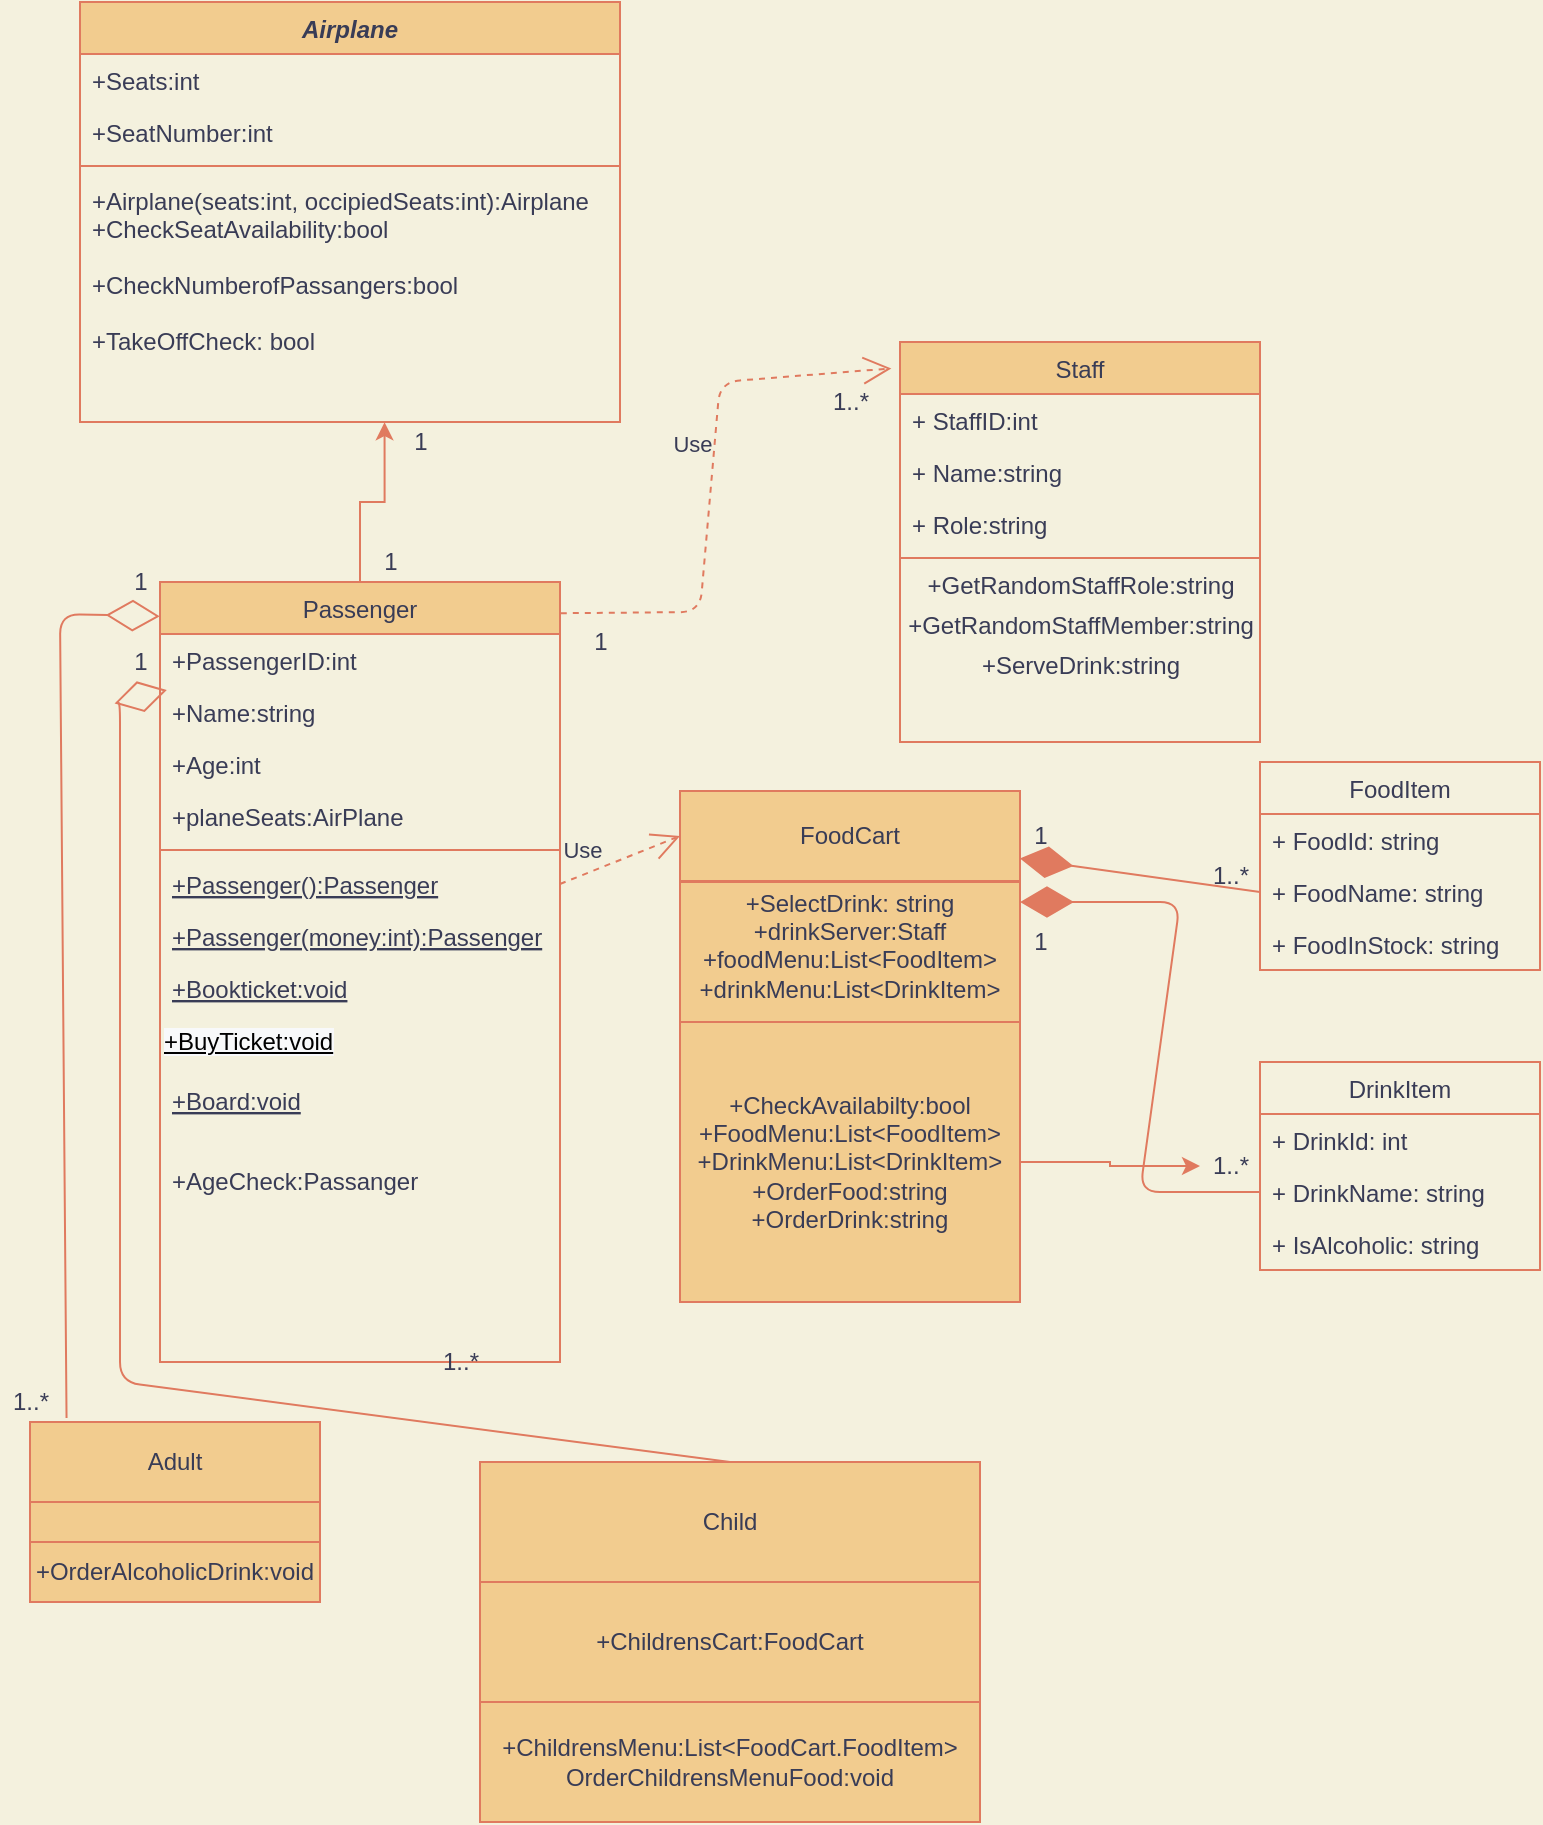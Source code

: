 <mxfile version="13.7.9" type="device"><diagram id="C5RBs43oDa-KdzZeNtuy" name="Page-1"><mxGraphModel dx="737" dy="325" grid="1" gridSize="10" guides="1" tooltips="1" connect="1" arrows="1" fold="1" page="1" pageScale="1" pageWidth="827" pageHeight="1169" background="#F4F1DE" math="0" shadow="0"><root><mxCell id="WIyWlLk6GJQsqaUBKTNV-0"/><mxCell id="WIyWlLk6GJQsqaUBKTNV-1" parent="WIyWlLk6GJQsqaUBKTNV-0"/><mxCell id="zkfFHV4jXpPFQw0GAbJ--0" value="Airplane" style="swimlane;fontStyle=3;align=center;verticalAlign=top;childLayout=stackLayout;horizontal=1;startSize=26;horizontalStack=0;resizeParent=1;resizeLast=0;collapsible=1;marginBottom=0;rounded=0;shadow=0;strokeWidth=1;fillColor=#F2CC8F;strokeColor=#E07A5F;fontColor=#393C56;" parent="WIyWlLk6GJQsqaUBKTNV-1" vertex="1"><mxGeometry x="70" y="90" width="270" height="210" as="geometry"><mxRectangle x="230" y="140" width="160" height="26" as="alternateBounds"/></mxGeometry></mxCell><mxCell id="zkfFHV4jXpPFQw0GAbJ--1" value="+Seats:int" style="text;align=left;verticalAlign=top;spacingLeft=4;spacingRight=4;overflow=hidden;rotatable=0;points=[[0,0.5],[1,0.5]];portConstraint=eastwest;fontColor=#393C56;" parent="zkfFHV4jXpPFQw0GAbJ--0" vertex="1"><mxGeometry y="26" width="270" height="26" as="geometry"/></mxCell><mxCell id="zkfFHV4jXpPFQw0GAbJ--2" value="+SeatNumber:int" style="text;align=left;verticalAlign=top;spacingLeft=4;spacingRight=4;overflow=hidden;rotatable=0;points=[[0,0.5],[1,0.5]];portConstraint=eastwest;rounded=0;shadow=0;html=0;fontColor=#393C56;" parent="zkfFHV4jXpPFQw0GAbJ--0" vertex="1"><mxGeometry y="52" width="270" height="26" as="geometry"/></mxCell><mxCell id="zkfFHV4jXpPFQw0GAbJ--4" value="" style="line;html=1;strokeWidth=1;align=left;verticalAlign=middle;spacingTop=-1;spacingLeft=3;spacingRight=3;rotatable=0;labelPosition=right;points=[];portConstraint=eastwest;fillColor=#F2CC8F;strokeColor=#E07A5F;fontColor=#393C56;labelBackgroundColor=#F4F1DE;" parent="zkfFHV4jXpPFQw0GAbJ--0" vertex="1"><mxGeometry y="78" width="270" height="8" as="geometry"/></mxCell><mxCell id="zkfFHV4jXpPFQw0GAbJ--5" value="+Airplane(seats:int, occipiedSeats:int):Airplane &#10;+CheckSeatAvailability:bool&#10;&#10;+CheckNumberofPassangers:bool&#10; &#10;+TakeOffCheck: bool" style="text;align=left;verticalAlign=top;spacingLeft=4;spacingRight=4;overflow=hidden;rotatable=0;points=[[0,0.5],[1,0.5]];portConstraint=eastwest;fontColor=#393C56;" parent="zkfFHV4jXpPFQw0GAbJ--0" vertex="1"><mxGeometry y="86" width="270" height="124" as="geometry"/></mxCell><mxCell id="MU2zD9gQPs0BDIQ2JjMA-5" style="edgeStyle=orthogonalEdgeStyle;rounded=0;orthogonalLoop=1;jettySize=auto;html=1;exitX=0.5;exitY=0;exitDx=0;exitDy=0;entryX=0.564;entryY=1.001;entryDx=0;entryDy=0;entryPerimeter=0;strokeColor=#E07A5F;fontColor=#393C56;labelBackgroundColor=#F4F1DE;" parent="WIyWlLk6GJQsqaUBKTNV-1" source="zkfFHV4jXpPFQw0GAbJ--6" target="zkfFHV4jXpPFQw0GAbJ--5" edge="1"><mxGeometry relative="1" as="geometry"><mxPoint x="240" y="300" as="targetPoint"/></mxGeometry></mxCell><mxCell id="zkfFHV4jXpPFQw0GAbJ--6" value="Passenger" style="swimlane;fontStyle=0;align=center;verticalAlign=top;childLayout=stackLayout;horizontal=1;startSize=26;horizontalStack=0;resizeParent=1;resizeLast=0;collapsible=1;marginBottom=0;rounded=0;shadow=0;strokeWidth=1;fillColor=#F2CC8F;strokeColor=#E07A5F;fontColor=#393C56;" parent="WIyWlLk6GJQsqaUBKTNV-1" vertex="1"><mxGeometry x="110" y="380" width="200" height="390" as="geometry"><mxRectangle x="130" y="380" width="160" height="26" as="alternateBounds"/></mxGeometry></mxCell><mxCell id="zkfFHV4jXpPFQw0GAbJ--7" value="+PassengerID:int&#10;&#10;" style="text;align=left;verticalAlign=top;spacingLeft=4;spacingRight=4;overflow=hidden;rotatable=0;points=[[0,0.5],[1,0.5]];portConstraint=eastwest;fontColor=#393C56;" parent="zkfFHV4jXpPFQw0GAbJ--6" vertex="1"><mxGeometry y="26" width="200" height="26" as="geometry"/></mxCell><mxCell id="zkfFHV4jXpPFQw0GAbJ--8" value="+Name:string" style="text;align=left;verticalAlign=top;spacingLeft=4;spacingRight=4;overflow=hidden;rotatable=0;points=[[0,0.5],[1,0.5]];portConstraint=eastwest;rounded=0;shadow=0;html=0;fontColor=#393C56;" parent="zkfFHV4jXpPFQw0GAbJ--6" vertex="1"><mxGeometry y="52" width="200" height="26" as="geometry"/></mxCell><mxCell id="MU2zD9gQPs0BDIQ2JjMA-3" value="+Age:int" style="text;align=left;verticalAlign=top;spacingLeft=4;spacingRight=4;overflow=hidden;rotatable=0;points=[[0,0.5],[1,0.5]];portConstraint=eastwest;rounded=0;shadow=0;html=0;fontColor=#393C56;" parent="zkfFHV4jXpPFQw0GAbJ--6" vertex="1"><mxGeometry y="78" width="200" height="26" as="geometry"/></mxCell><mxCell id="GsjaBNkm1_vEF_FZeGBL-22" value="+planeSeats:AirPlane" style="text;align=left;verticalAlign=top;spacingLeft=4;spacingRight=4;overflow=hidden;rotatable=0;points=[[0,0.5],[1,0.5]];portConstraint=eastwest;rounded=0;shadow=0;html=0;fontColor=#393C56;" parent="zkfFHV4jXpPFQw0GAbJ--6" vertex="1"><mxGeometry y="104" width="200" height="26" as="geometry"/></mxCell><mxCell id="zkfFHV4jXpPFQw0GAbJ--9" value="" style="line;html=1;strokeWidth=1;align=left;verticalAlign=middle;spacingTop=-1;spacingLeft=3;spacingRight=3;rotatable=0;labelPosition=right;points=[];portConstraint=eastwest;fillColor=#F2CC8F;strokeColor=#E07A5F;fontColor=#393C56;labelBackgroundColor=#F4F1DE;" parent="zkfFHV4jXpPFQw0GAbJ--6" vertex="1"><mxGeometry y="130" width="200" height="8" as="geometry"/></mxCell><mxCell id="1AM1G8eTV0i7_VV6lDFo-3" value="+Passenger():Passenger" style="text;align=left;verticalAlign=top;spacingLeft=4;spacingRight=4;overflow=hidden;rotatable=0;points=[[0,0.5],[1,0.5]];portConstraint=eastwest;fontStyle=4;fontColor=#393C56;" parent="zkfFHV4jXpPFQw0GAbJ--6" vertex="1"><mxGeometry y="138" width="200" height="26" as="geometry"/></mxCell><mxCell id="1AM1G8eTV0i7_VV6lDFo-1" value="+Passenger(money:int):Passenger" style="text;align=left;verticalAlign=top;spacingLeft=4;spacingRight=4;overflow=hidden;rotatable=0;points=[[0,0.5],[1,0.5]];portConstraint=eastwest;fontStyle=4;fontColor=#393C56;" parent="zkfFHV4jXpPFQw0GAbJ--6" vertex="1"><mxGeometry y="164" width="200" height="26" as="geometry"/></mxCell><mxCell id="zkfFHV4jXpPFQw0GAbJ--10" value="+Bookticket:void" style="text;align=left;verticalAlign=top;spacingLeft=4;spacingRight=4;overflow=hidden;rotatable=0;points=[[0,0.5],[1,0.5]];portConstraint=eastwest;fontStyle=4;fontColor=#393C56;" parent="zkfFHV4jXpPFQw0GAbJ--6" vertex="1"><mxGeometry y="190" width="200" height="26" as="geometry"/></mxCell><mxCell id="GylHUfk5qMJnPZIHVrpr-0" value="&lt;span style=&quot;color: rgb(0 , 0 , 0) ; font-family: &amp;#34;helvetica&amp;#34; ; font-size: 12px ; font-style: normal ; font-weight: 400 ; letter-spacing: normal ; text-align: left ; text-indent: 0px ; text-transform: none ; word-spacing: 0px ; background-color: rgb(248 , 249 , 250) ; text-decoration: underline ; display: inline ; float: none&quot;&gt;+BuyTicket:void&lt;/span&gt;" style="text;whiteSpace=wrap;html=1;fontColor=#393C56;" parent="zkfFHV4jXpPFQw0GAbJ--6" vertex="1"><mxGeometry y="216" width="200" height="30" as="geometry"/></mxCell><mxCell id="1AM1G8eTV0i7_VV6lDFo-2" value="+Board:void" style="text;align=left;verticalAlign=top;spacingLeft=4;spacingRight=4;overflow=hidden;rotatable=0;points=[[0,0.5],[1,0.5]];portConstraint=eastwest;fontStyle=4;fontColor=#393C56;" parent="zkfFHV4jXpPFQw0GAbJ--6" vertex="1"><mxGeometry y="246" width="200" height="26" as="geometry"/></mxCell><mxCell id="zkfFHV4jXpPFQw0GAbJ--11" value="&#10;+AgeCheck:Passanger" style="text;align=left;verticalAlign=top;spacingLeft=4;spacingRight=4;overflow=hidden;rotatable=0;points=[[0,0.5],[1,0.5]];portConstraint=eastwest;fontColor=#393C56;" parent="zkfFHV4jXpPFQw0GAbJ--6" vertex="1"><mxGeometry y="272" width="200" height="92" as="geometry"/></mxCell><mxCell id="H4hYB8yXeJJJpQe6vzuN-0" value="FoodItem" style="swimlane;fontStyle=0;childLayout=stackLayout;horizontal=1;startSize=26;fillColor=none;horizontalStack=0;resizeParent=1;resizeParentMax=0;resizeLast=0;collapsible=1;marginBottom=0;strokeColor=#E07A5F;fontColor=#393C56;" parent="WIyWlLk6GJQsqaUBKTNV-1" vertex="1"><mxGeometry x="660" y="470" width="140" height="104" as="geometry"/></mxCell><mxCell id="H4hYB8yXeJJJpQe6vzuN-1" value="+ FoodId: string" style="text;strokeColor=none;fillColor=none;align=left;verticalAlign=top;spacingLeft=4;spacingRight=4;overflow=hidden;rotatable=0;points=[[0,0.5],[1,0.5]];portConstraint=eastwest;fontColor=#393C56;" parent="H4hYB8yXeJJJpQe6vzuN-0" vertex="1"><mxGeometry y="26" width="140" height="26" as="geometry"/></mxCell><mxCell id="H4hYB8yXeJJJpQe6vzuN-2" value="+ FoodName: string" style="text;strokeColor=none;fillColor=none;align=left;verticalAlign=top;spacingLeft=4;spacingRight=4;overflow=hidden;rotatable=0;points=[[0,0.5],[1,0.5]];portConstraint=eastwest;fontColor=#393C56;" parent="H4hYB8yXeJJJpQe6vzuN-0" vertex="1"><mxGeometry y="52" width="140" height="26" as="geometry"/></mxCell><mxCell id="H4hYB8yXeJJJpQe6vzuN-3" value="+ FoodInStock: string" style="text;strokeColor=none;fillColor=none;align=left;verticalAlign=top;spacingLeft=4;spacingRight=4;overflow=hidden;rotatable=0;points=[[0,0.5],[1,0.5]];portConstraint=eastwest;fontColor=#393C56;" parent="H4hYB8yXeJJJpQe6vzuN-0" vertex="1"><mxGeometry y="78" width="140" height="26" as="geometry"/></mxCell><mxCell id="MU2zD9gQPs0BDIQ2JjMA-9" value="Adult" style="rounded=0;whiteSpace=wrap;html=1;fillColor=#F2CC8F;strokeColor=#E07A5F;fontColor=#393C56;" parent="WIyWlLk6GJQsqaUBKTNV-1" vertex="1"><mxGeometry x="45" y="800" width="145" height="40" as="geometry"/></mxCell><mxCell id="MU2zD9gQPs0BDIQ2JjMA-16" value="+ChildrensCart:FoodCart" style="rounded=0;whiteSpace=wrap;html=1;fillColor=#F2CC8F;strokeColor=#E07A5F;fontColor=#393C56;" parent="WIyWlLk6GJQsqaUBKTNV-1" vertex="1"><mxGeometry x="270" y="820" width="250" height="180" as="geometry"/></mxCell><mxCell id="MU2zD9gQPs0BDIQ2JjMA-17" value="Child" style="rounded=0;whiteSpace=wrap;html=1;fillColor=#F2CC8F;strokeColor=#E07A5F;fontColor=#393C56;" parent="WIyWlLk6GJQsqaUBKTNV-1" vertex="1"><mxGeometry x="270" y="820" width="250" height="60" as="geometry"/></mxCell><mxCell id="MU2zD9gQPs0BDIQ2JjMA-23" value="" style="edgeStyle=orthogonalEdgeStyle;rounded=0;orthogonalLoop=1;jettySize=auto;html=1;strokeColor=#E07A5F;fontColor=#393C56;labelBackgroundColor=#F4F1DE;" parent="WIyWlLk6GJQsqaUBKTNV-1" source="MU2zD9gQPs0BDIQ2JjMA-19" target="MU2zD9gQPs0BDIQ2JjMA-21" edge="1"><mxGeometry relative="1" as="geometry"/></mxCell><mxCell id="MU2zD9gQPs0BDIQ2JjMA-19" value="FoodCart" style="rounded=0;whiteSpace=wrap;html=1;fillColor=#F2CC8F;strokeColor=#E07A5F;fontColor=#393C56;" parent="WIyWlLk6GJQsqaUBKTNV-1" vertex="1"><mxGeometry x="370" y="484.5" width="170" height="45" as="geometry"/></mxCell><mxCell id="MU2zD9gQPs0BDIQ2JjMA-21" value="&lt;span style=&quot;text-align: left&quot;&gt;+SelectDrink: string&lt;br&gt;+drinkServer:Staff&lt;/span&gt;&lt;br&gt;+foodMenu:List&amp;lt;FoodItem&amp;gt;&lt;br&gt;+drinkMenu:List&amp;lt;DrinkItem&amp;gt;&lt;br&gt;&lt;br&gt;&lt;div&gt;&lt;/div&gt;" style="rounded=0;whiteSpace=wrap;html=1;fillColor=#F2CC8F;strokeColor=#E07A5F;fontColor=#393C56;" parent="WIyWlLk6GJQsqaUBKTNV-1" vertex="1"><mxGeometry x="370" y="530" width="170" height="77" as="geometry"/></mxCell><mxCell id="c7TCbnL06RQRQMk-9qu_-0" value="" style="edgeStyle=orthogonalEdgeStyle;rounded=0;orthogonalLoop=1;jettySize=auto;html=1;strokeColor=#E07A5F;fontColor=#393C56;labelBackgroundColor=#F4F1DE;" parent="WIyWlLk6GJQsqaUBKTNV-1" source="MU2zD9gQPs0BDIQ2JjMA-22" target="GsjaBNkm1_vEF_FZeGBL-2" edge="1"><mxGeometry relative="1" as="geometry"/></mxCell><mxCell id="MU2zD9gQPs0BDIQ2JjMA-22" value="+CheckAvailabilty:bool&lt;br&gt;+FoodMenu:List&amp;lt;FoodItem&amp;gt;&lt;br&gt;+DrinkMenu:List&amp;lt;DrinkItem&amp;gt;&lt;br&gt;&lt;span style=&quot;text-align: left&quot;&gt;+OrderFood:string&lt;/span&gt;&lt;br style=&quot;padding: 0px ; margin: 0px ; text-align: left&quot;&gt;&lt;span style=&quot;text-align: left&quot;&gt;+OrderDrink:string&lt;/span&gt;" style="rounded=0;whiteSpace=wrap;html=1;fillColor=#F2CC8F;strokeColor=#E07A5F;fontColor=#393C56;" parent="WIyWlLk6GJQsqaUBKTNV-1" vertex="1"><mxGeometry x="370" y="600" width="170" height="140" as="geometry"/></mxCell><mxCell id="zkfFHV4jXpPFQw0GAbJ--13" value="Staff" style="swimlane;fontStyle=0;align=center;verticalAlign=top;childLayout=stackLayout;horizontal=1;startSize=26;horizontalStack=0;resizeParent=1;resizeLast=0;collapsible=1;marginBottom=0;rounded=0;shadow=0;strokeWidth=1;fillColor=#F2CC8F;strokeColor=#E07A5F;fontColor=#393C56;" parent="WIyWlLk6GJQsqaUBKTNV-1" vertex="1"><mxGeometry x="480" y="260" width="180" height="200" as="geometry"><mxRectangle x="340" y="380" width="170" height="26" as="alternateBounds"/></mxGeometry></mxCell><mxCell id="MU2zD9gQPs0BDIQ2JjMA-2" value="+ StaffID:int" style="text;align=left;verticalAlign=top;spacingLeft=4;spacingRight=4;overflow=hidden;rotatable=0;points=[[0,0.5],[1,0.5]];portConstraint=eastwest;fontColor=#393C56;" parent="zkfFHV4jXpPFQw0GAbJ--13" vertex="1"><mxGeometry y="26" width="180" height="26" as="geometry"/></mxCell><mxCell id="MU2zD9gQPs0BDIQ2JjMA-0" value="+ Name:string" style="text;align=left;verticalAlign=top;spacingLeft=4;spacingRight=4;overflow=hidden;rotatable=0;points=[[0,0.5],[1,0.5]];portConstraint=eastwest;fontColor=#393C56;" parent="zkfFHV4jXpPFQw0GAbJ--13" vertex="1"><mxGeometry y="52" width="180" height="26" as="geometry"/></mxCell><mxCell id="zkfFHV4jXpPFQw0GAbJ--14" value="+ Role:string" style="text;align=left;verticalAlign=top;spacingLeft=4;spacingRight=4;overflow=hidden;rotatable=0;points=[[0,0.5],[1,0.5]];portConstraint=eastwest;fontColor=#393C56;" parent="zkfFHV4jXpPFQw0GAbJ--13" vertex="1"><mxGeometry y="78" width="180" height="26" as="geometry"/></mxCell><mxCell id="zkfFHV4jXpPFQw0GAbJ--15" value="" style="line;html=1;strokeWidth=1;align=left;verticalAlign=middle;spacingTop=-1;spacingLeft=3;spacingRight=3;rotatable=0;labelPosition=right;points=[];portConstraint=eastwest;fillColor=#F2CC8F;strokeColor=#E07A5F;fontColor=#393C56;labelBackgroundColor=#F4F1DE;" parent="zkfFHV4jXpPFQw0GAbJ--13" vertex="1"><mxGeometry y="104" width="180" height="8" as="geometry"/></mxCell><mxCell id="zQUj9DOsAEea4_AV6q-i-1" value="+GetRandomStaffRole:string" style="text;html=1;align=center;verticalAlign=middle;resizable=0;points=[];autosize=1;fontColor=#393C56;" parent="zkfFHV4jXpPFQw0GAbJ--13" vertex="1"><mxGeometry y="112" width="180" height="20" as="geometry"/></mxCell><mxCell id="zQUj9DOsAEea4_AV6q-i-0" value="+GetRandomStaffMember:string" style="text;html=1;align=center;verticalAlign=middle;resizable=0;points=[];autosize=1;fontColor=#393C56;" parent="zkfFHV4jXpPFQw0GAbJ--13" vertex="1"><mxGeometry y="132" width="180" height="20" as="geometry"/></mxCell><mxCell id="zQUj9DOsAEea4_AV6q-i-2" value="+ServeDrink:string" style="text;html=1;align=center;verticalAlign=middle;resizable=0;points=[];autosize=1;fontColor=#393C56;" parent="zkfFHV4jXpPFQw0GAbJ--13" vertex="1"><mxGeometry y="152" width="180" height="20" as="geometry"/></mxCell><mxCell id="H4hYB8yXeJJJpQe6vzuN-4" value="" style="endArrow=diamondThin;endFill=1;endSize=24;html=1;exitX=0;exitY=0.5;exitDx=0;exitDy=0;entryX=1;entryY=0.75;entryDx=0;entryDy=0;strokeColor=#E07A5F;fontColor=#393C56;labelBackgroundColor=#F4F1DE;" parent="WIyWlLk6GJQsqaUBKTNV-1" source="H4hYB8yXeJJJpQe6vzuN-2" target="MU2zD9gQPs0BDIQ2JjMA-19" edge="1"><mxGeometry width="160" relative="1" as="geometry"><mxPoint x="350" y="150" as="sourcePoint"/><mxPoint x="350" y="220" as="targetPoint"/></mxGeometry></mxCell><mxCell id="H4hYB8yXeJJJpQe6vzuN-12" value="" style="endArrow=diamondThin;endFill=1;endSize=24;html=1;exitX=0;exitY=0.5;exitDx=0;exitDy=0;strokeColor=#E07A5F;fontColor=#393C56;labelBackgroundColor=#F4F1DE;" parent="WIyWlLk6GJQsqaUBKTNV-1" source="H4hYB8yXeJJJpQe6vzuN-10" edge="1"><mxGeometry width="160" relative="1" as="geometry"><mxPoint x="580" y="790" as="sourcePoint"/><mxPoint x="540" y="540" as="targetPoint"/><Array as="points"><mxPoint x="600" y="685"/><mxPoint x="620" y="540"/></Array></mxGeometry></mxCell><mxCell id="H4hYB8yXeJJJpQe6vzuN-8" value="DrinkItem" style="swimlane;fontStyle=0;childLayout=stackLayout;horizontal=1;startSize=26;fillColor=none;horizontalStack=0;resizeParent=1;resizeParentMax=0;resizeLast=0;collapsible=1;marginBottom=0;strokeColor=#E07A5F;fontColor=#393C56;" parent="WIyWlLk6GJQsqaUBKTNV-1" vertex="1"><mxGeometry x="660" y="620" width="140" height="104" as="geometry"/></mxCell><mxCell id="H4hYB8yXeJJJpQe6vzuN-9" value="+ DrinkId: int" style="text;strokeColor=none;fillColor=none;align=left;verticalAlign=top;spacingLeft=4;spacingRight=4;overflow=hidden;rotatable=0;points=[[0,0.5],[1,0.5]];portConstraint=eastwest;fontColor=#393C56;" parent="H4hYB8yXeJJJpQe6vzuN-8" vertex="1"><mxGeometry y="26" width="140" height="26" as="geometry"/></mxCell><mxCell id="H4hYB8yXeJJJpQe6vzuN-10" value="+ DrinkName: string" style="text;strokeColor=none;fillColor=none;align=left;verticalAlign=top;spacingLeft=4;spacingRight=4;overflow=hidden;rotatable=0;points=[[0,0.5],[1,0.5]];portConstraint=eastwest;fontColor=#393C56;" parent="H4hYB8yXeJJJpQe6vzuN-8" vertex="1"><mxGeometry y="52" width="140" height="26" as="geometry"/></mxCell><mxCell id="H4hYB8yXeJJJpQe6vzuN-11" value="+ IsAlcoholic: string" style="text;strokeColor=none;fillColor=none;align=left;verticalAlign=top;spacingLeft=4;spacingRight=4;overflow=hidden;rotatable=0;points=[[0,0.5],[1,0.5]];portConstraint=eastwest;fontColor=#393C56;" parent="H4hYB8yXeJJJpQe6vzuN-8" vertex="1"><mxGeometry y="78" width="140" height="26" as="geometry"/></mxCell><mxCell id="H4hYB8yXeJJJpQe6vzuN-17" value="" style="endArrow=diamondThin;endFill=0;endSize=24;html=1;entryX=-0.001;entryY=0.044;entryDx=0;entryDy=0;entryPerimeter=0;exitX=0.126;exitY=-0.05;exitDx=0;exitDy=0;exitPerimeter=0;strokeColor=#E07A5F;fontColor=#393C56;labelBackgroundColor=#F4F1DE;" parent="WIyWlLk6GJQsqaUBKTNV-1" source="MU2zD9gQPs0BDIQ2JjMA-9" target="zkfFHV4jXpPFQw0GAbJ--6" edge="1"><mxGeometry width="160" relative="1" as="geometry"><mxPoint x="60" y="790" as="sourcePoint"/><mxPoint x="70" y="390" as="targetPoint"/><Array as="points"><mxPoint x="60" y="396"/></Array></mxGeometry></mxCell><mxCell id="H4hYB8yXeJJJpQe6vzuN-18" value="" style="endArrow=diamondThin;endFill=0;endSize=24;html=1;exitX=0.5;exitY=0;exitDx=0;exitDy=0;entryX=0.017;entryY=0.076;entryDx=0;entryDy=0;entryPerimeter=0;strokeColor=#E07A5F;fontColor=#393C56;labelBackgroundColor=#F4F1DE;" parent="WIyWlLk6GJQsqaUBKTNV-1" source="MU2zD9gQPs0BDIQ2JjMA-17" target="zkfFHV4jXpPFQw0GAbJ--8" edge="1"><mxGeometry width="160" relative="1" as="geometry"><mxPoint x="230" y="690" as="sourcePoint"/><mxPoint x="90" y="430" as="targetPoint"/><Array as="points"><mxPoint x="90" y="780"/><mxPoint x="90" y="440"/></Array></mxGeometry></mxCell><mxCell id="H4hYB8yXeJJJpQe6vzuN-22" value="Use" style="endArrow=open;endSize=12;dashed=1;html=1;exitX=1.002;exitY=0.04;exitDx=0;exitDy=0;exitPerimeter=0;entryX=-0.024;entryY=0.066;entryDx=0;entryDy=0;entryPerimeter=0;strokeColor=#E07A5F;fontColor=#393C56;labelBackgroundColor=#F4F1DE;" parent="WIyWlLk6GJQsqaUBKTNV-1" source="zkfFHV4jXpPFQw0GAbJ--6" target="zkfFHV4jXpPFQw0GAbJ--13" edge="1"><mxGeometry x="0.134" y="11" width="160" relative="1" as="geometry"><mxPoint x="310" y="380" as="sourcePoint"/><mxPoint x="470" y="380" as="targetPoint"/><Array as="points"><mxPoint x="380" y="395"/><mxPoint x="390" y="280"/></Array><mxPoint y="1" as="offset"/></mxGeometry></mxCell><mxCell id="H4hYB8yXeJJJpQe6vzuN-23" value="Use" style="endArrow=open;endSize=12;dashed=1;html=1;entryX=0;entryY=0.5;entryDx=0;entryDy=0;exitX=1;exitY=0.5;exitDx=0;exitDy=0;strokeColor=#E07A5F;fontColor=#393C56;labelBackgroundColor=#F4F1DE;" parent="WIyWlLk6GJQsqaUBKTNV-1" source="1AM1G8eTV0i7_VV6lDFo-3" target="MU2zD9gQPs0BDIQ2JjMA-19" edge="1"><mxGeometry x="-0.47" y="12" width="160" relative="1" as="geometry"><mxPoint x="310" y="540" as="sourcePoint"/><mxPoint x="470" y="540" as="targetPoint"/><Array as="points"/><mxPoint as="offset"/></mxGeometry></mxCell><mxCell id="1v8_85tVZQYnIvCJg-0--1" value="+OrderAlcoholicDrink:void" style="rounded=0;whiteSpace=wrap;html=1;fillColor=#F2CC8F;strokeColor=#E07A5F;fontColor=#393C56;" parent="WIyWlLk6GJQsqaUBKTNV-1" vertex="1"><mxGeometry x="45" y="860" width="145" height="30" as="geometry"/></mxCell><mxCell id="1v8_85tVZQYnIvCJg-0--2" value="" style="rounded=0;whiteSpace=wrap;html=1;fillColor=#F2CC8F;strokeColor=#E07A5F;fontColor=#393C56;" parent="WIyWlLk6GJQsqaUBKTNV-1" vertex="1"><mxGeometry x="45" y="840" width="145" height="20" as="geometry"/></mxCell><mxCell id="GsjaBNkm1_vEF_FZeGBL-0" value="1" style="text;html=1;align=center;verticalAlign=middle;resizable=0;points=[];autosize=1;fontColor=#393C56;" parent="WIyWlLk6GJQsqaUBKTNV-1" vertex="1"><mxGeometry x="230" y="300" width="20" height="20" as="geometry"/></mxCell><mxCell id="GsjaBNkm1_vEF_FZeGBL-1" value="1" style="text;html=1;align=center;verticalAlign=middle;resizable=0;points=[];autosize=1;fontColor=#393C56;" parent="WIyWlLk6GJQsqaUBKTNV-1" vertex="1"><mxGeometry x="215" y="360" width="20" height="20" as="geometry"/></mxCell><mxCell id="GsjaBNkm1_vEF_FZeGBL-2" value="1..*" style="text;html=1;align=center;verticalAlign=middle;resizable=0;points=[];autosize=1;fontColor=#393C56;" parent="WIyWlLk6GJQsqaUBKTNV-1" vertex="1"><mxGeometry x="630" y="662" width="30" height="20" as="geometry"/></mxCell><mxCell id="GsjaBNkm1_vEF_FZeGBL-3" value="1..*" style="text;html=1;align=center;verticalAlign=middle;resizable=0;points=[];autosize=1;fontColor=#393C56;" parent="WIyWlLk6GJQsqaUBKTNV-1" vertex="1"><mxGeometry x="630" y="517" width="30" height="20" as="geometry"/></mxCell><mxCell id="GsjaBNkm1_vEF_FZeGBL-4" value="1" style="text;html=1;align=center;verticalAlign=middle;resizable=0;points=[];autosize=1;fontColor=#393C56;" parent="WIyWlLk6GJQsqaUBKTNV-1" vertex="1"><mxGeometry x="540" y="550" width="20" height="20" as="geometry"/></mxCell><mxCell id="GsjaBNkm1_vEF_FZeGBL-6" value="1" style="text;html=1;align=center;verticalAlign=middle;resizable=0;points=[];autosize=1;fontColor=#393C56;" parent="WIyWlLk6GJQsqaUBKTNV-1" vertex="1"><mxGeometry x="540" y="497" width="20" height="20" as="geometry"/></mxCell><mxCell id="GsjaBNkm1_vEF_FZeGBL-11" value="1" style="text;html=1;align=center;verticalAlign=middle;resizable=0;points=[];autosize=1;fontColor=#393C56;" parent="WIyWlLk6GJQsqaUBKTNV-1" vertex="1"><mxGeometry x="320" y="400" width="20" height="20" as="geometry"/></mxCell><mxCell id="GsjaBNkm1_vEF_FZeGBL-12" value="1..*" style="text;html=1;align=center;verticalAlign=middle;resizable=0;points=[];autosize=1;fontColor=#393C56;" parent="WIyWlLk6GJQsqaUBKTNV-1" vertex="1"><mxGeometry x="440" y="280" width="30" height="20" as="geometry"/></mxCell><mxCell id="GsjaBNkm1_vEF_FZeGBL-13" value="1..*" style="text;html=1;align=center;verticalAlign=middle;resizable=0;points=[];autosize=1;fontColor=#393C56;" parent="WIyWlLk6GJQsqaUBKTNV-1" vertex="1"><mxGeometry x="245" y="760" width="30" height="20" as="geometry"/></mxCell><mxCell id="GsjaBNkm1_vEF_FZeGBL-14" value="1..*" style="text;html=1;align=center;verticalAlign=middle;resizable=0;points=[];autosize=1;fontColor=#393C56;" parent="WIyWlLk6GJQsqaUBKTNV-1" vertex="1"><mxGeometry x="30" y="780" width="30" height="20" as="geometry"/></mxCell><mxCell id="GsjaBNkm1_vEF_FZeGBL-15" value="1" style="text;html=1;align=center;verticalAlign=middle;resizable=0;points=[];autosize=1;fontColor=#393C56;" parent="WIyWlLk6GJQsqaUBKTNV-1" vertex="1"><mxGeometry x="90" y="370" width="20" height="20" as="geometry"/></mxCell><mxCell id="GsjaBNkm1_vEF_FZeGBL-18" value="1" style="text;html=1;align=center;verticalAlign=middle;resizable=0;points=[];autosize=1;fontColor=#393C56;" parent="WIyWlLk6GJQsqaUBKTNV-1" vertex="1"><mxGeometry x="90" y="410" width="20" height="20" as="geometry"/></mxCell><mxCell id="_qGtxQpODYet1ZY2boM8-0" value="+ChildrensMenu:List&amp;lt;FoodCart.FoodItem&amp;gt;&lt;br&gt;OrderChildrensMenuFood:void" style="rounded=0;whiteSpace=wrap;html=1;fillColor=#F2CC8F;strokeColor=#E07A5F;fontColor=#393C56;" vertex="1" parent="WIyWlLk6GJQsqaUBKTNV-1"><mxGeometry x="270" y="940" width="250" height="60" as="geometry"/></mxCell></root></mxGraphModel></diagram></mxfile>